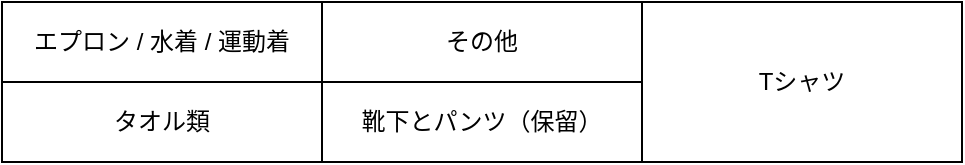 <mxfile version="15.9.6" type="google"><diagram id="cnQwMJJm-OIkixyjPXSa" name="Page-1"><mxGraphModel dx="700" dy="1025" grid="1" gridSize="10" guides="1" tooltips="1" connect="1" arrows="1" fold="1" page="1" pageScale="1" pageWidth="1200" pageHeight="1920" math="0" shadow="0"><root><mxCell id="0"/><mxCell id="1" parent="0"/><mxCell id="_DBWnaMqg9e6yAZL9MWa-1" value="Tシャツ" style="rounded=0;whiteSpace=wrap;html=1;fillColor=default;" parent="1" vertex="1"><mxGeometry x="440" y="80" width="160" height="80" as="geometry"/></mxCell><mxCell id="Wp-w7gbmhZfSABqtOhp2-1" value="" style="shape=table;startSize=0;container=1;collapsible=0;childLayout=tableLayout;strokeColor=default;strokeWidth=1;fillColor=default;gradientColor=none;" vertex="1" parent="1"><mxGeometry x="120" y="80" width="320" height="80" as="geometry"/></mxCell><mxCell id="A-ZrqXVg4K3_yQPv6FuC-2" value="" style="shape=partialRectangle;html=1;whiteSpace=wrap;collapsible=0;dropTarget=0;pointerEvents=0;top=0;left=0;bottom=0;right=0;points=[[0,0.5],[1,0.5]];portConstraint=eastwest;sketch=0;fillColor=none;flipH=1;flipV=0;" parent="Wp-w7gbmhZfSABqtOhp2-1" vertex="1"><mxGeometry width="320" height="40" as="geometry"/></mxCell><mxCell id="A-ZrqXVg4K3_yQPv6FuC-3" value="エプロン / 水着 / 運動着" style="shape=partialRectangle;html=1;whiteSpace=wrap;connectable=0;top=0;left=0;bottom=0;right=0;overflow=hidden;pointerEvents=1;sketch=0;fillColor=none;flipH=1;flipV=0;" parent="A-ZrqXVg4K3_yQPv6FuC-2" vertex="1"><mxGeometry width="160" height="40" as="geometry"><mxRectangle width="160" height="40" as="alternateBounds"/></mxGeometry></mxCell><mxCell id="A-ZrqXVg4K3_yQPv6FuC-4" value="その他" style="shape=partialRectangle;html=1;whiteSpace=wrap;connectable=0;top=0;left=0;bottom=0;right=0;overflow=hidden;pointerEvents=1;sketch=0;fillColor=none;flipH=1;flipV=0;" parent="A-ZrqXVg4K3_yQPv6FuC-2" vertex="1"><mxGeometry x="160" width="160" height="40" as="geometry"><mxRectangle width="160" height="40" as="alternateBounds"/></mxGeometry></mxCell><mxCell id="A-ZrqXVg4K3_yQPv6FuC-6" value="" style="shape=partialRectangle;html=1;whiteSpace=wrap;collapsible=0;dropTarget=0;pointerEvents=0;top=0;left=0;bottom=0;right=0;points=[[0,0.5],[1,0.5]];portConstraint=eastwest;sketch=0;fillColor=none;flipH=1;flipV=0;" parent="Wp-w7gbmhZfSABqtOhp2-1" vertex="1"><mxGeometry y="40" width="320" height="40" as="geometry"/></mxCell><mxCell id="A-ZrqXVg4K3_yQPv6FuC-7" value="タオル類" style="shape=partialRectangle;html=1;whiteSpace=wrap;connectable=0;top=0;left=0;bottom=0;right=0;overflow=hidden;pointerEvents=1;sketch=0;fillColor=none;flipH=1;flipV=0;" parent="A-ZrqXVg4K3_yQPv6FuC-6" vertex="1"><mxGeometry width="160" height="40" as="geometry"><mxRectangle width="160" height="40" as="alternateBounds"/></mxGeometry></mxCell><mxCell id="A-ZrqXVg4K3_yQPv6FuC-8" value="靴下とパンツ（保留）" style="shape=partialRectangle;html=1;whiteSpace=wrap;connectable=0;top=0;left=0;bottom=0;right=0;overflow=hidden;pointerEvents=1;sketch=0;fillColor=none;flipH=1;flipV=0;" parent="A-ZrqXVg4K3_yQPv6FuC-6" vertex="1"><mxGeometry x="160" width="160" height="40" as="geometry"><mxRectangle width="160" height="40" as="alternateBounds"/></mxGeometry></mxCell></root></mxGraphModel></diagram></mxfile>